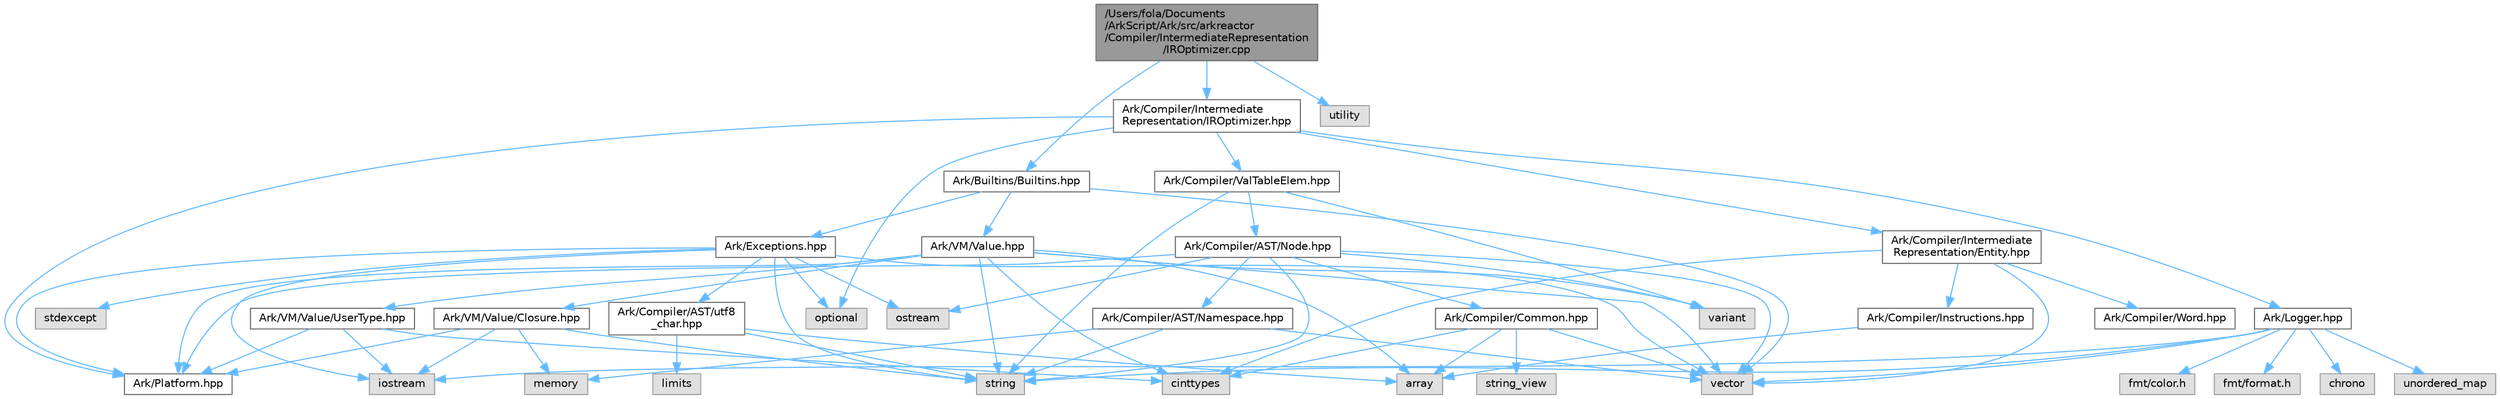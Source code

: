 digraph "/Users/fola/Documents/ArkScript/Ark/src/arkreactor/Compiler/IntermediateRepresentation/IROptimizer.cpp"
{
 // INTERACTIVE_SVG=YES
 // LATEX_PDF_SIZE
  bgcolor="transparent";
  edge [fontname=Helvetica,fontsize=10,labelfontname=Helvetica,labelfontsize=10];
  node [fontname=Helvetica,fontsize=10,shape=box,height=0.2,width=0.4];
  Node1 [id="Node000001",label="/Users/fola/Documents\l/ArkScript/Ark/src/arkreactor\l/Compiler/IntermediateRepresentation\l/IROptimizer.cpp",height=0.2,width=0.4,color="gray40", fillcolor="grey60", style="filled", fontcolor="black",tooltip=" "];
  Node1 -> Node2 [id="edge1_Node000001_Node000002",color="steelblue1",style="solid",tooltip=" "];
  Node2 [id="Node000002",label="Ark/Compiler/Intermediate\lRepresentation/IROptimizer.hpp",height=0.2,width=0.4,color="grey40", fillcolor="white", style="filled",URL="$d0/de2/IROptimizer_8hpp.html",tooltip="Optimize IR based on IR entity grouped by 2 (or more)"];
  Node2 -> Node3 [id="edge2_Node000002_Node000003",color="steelblue1",style="solid",tooltip=" "];
  Node3 [id="Node000003",label="Ark/Platform.hpp",height=0.2,width=0.4,color="grey40", fillcolor="white", style="filled",URL="$d5/d40/Platform_8hpp.html",tooltip="ArkScript configuration macros."];
  Node2 -> Node4 [id="edge3_Node000002_Node000004",color="steelblue1",style="solid",tooltip=" "];
  Node4 [id="Node000004",label="Ark/Logger.hpp",height=0.2,width=0.4,color="grey40", fillcolor="white", style="filled",URL="$d9/d11/Logger_8hpp.html",tooltip="Internal logger."];
  Node4 -> Node5 [id="edge4_Node000004_Node000005",color="steelblue1",style="solid",tooltip=" "];
  Node5 [id="Node000005",label="iostream",height=0.2,width=0.4,color="grey60", fillcolor="#E0E0E0", style="filled",tooltip=" "];
  Node4 -> Node6 [id="edge5_Node000004_Node000006",color="steelblue1",style="solid",tooltip=" "];
  Node6 [id="Node000006",label="fmt/format.h",height=0.2,width=0.4,color="grey60", fillcolor="#E0E0E0", style="filled",tooltip=" "];
  Node4 -> Node7 [id="edge6_Node000004_Node000007",color="steelblue1",style="solid",tooltip=" "];
  Node7 [id="Node000007",label="string",height=0.2,width=0.4,color="grey60", fillcolor="#E0E0E0", style="filled",tooltip=" "];
  Node4 -> Node8 [id="edge7_Node000004_Node000008",color="steelblue1",style="solid",tooltip=" "];
  Node8 [id="Node000008",label="chrono",height=0.2,width=0.4,color="grey60", fillcolor="#E0E0E0", style="filled",tooltip=" "];
  Node4 -> Node9 [id="edge8_Node000004_Node000009",color="steelblue1",style="solid",tooltip=" "];
  Node9 [id="Node000009",label="vector",height=0.2,width=0.4,color="grey60", fillcolor="#E0E0E0", style="filled",tooltip=" "];
  Node4 -> Node10 [id="edge9_Node000004_Node000010",color="steelblue1",style="solid",tooltip=" "];
  Node10 [id="Node000010",label="unordered_map",height=0.2,width=0.4,color="grey60", fillcolor="#E0E0E0", style="filled",tooltip=" "];
  Node4 -> Node11 [id="edge10_Node000004_Node000011",color="steelblue1",style="solid",tooltip=" "];
  Node11 [id="Node000011",label="fmt/color.h",height=0.2,width=0.4,color="grey60", fillcolor="#E0E0E0", style="filled",tooltip=" "];
  Node2 -> Node12 [id="edge11_Node000002_Node000012",color="steelblue1",style="solid",tooltip=" "];
  Node12 [id="Node000012",label="Ark/Compiler/ValTableElem.hpp",height=0.2,width=0.4,color="grey40", fillcolor="white", style="filled",URL="$dd/de7/ValTableElem_8hpp.html",tooltip="The basic value type handled by the compiler."];
  Node12 -> Node13 [id="edge12_Node000012_Node000013",color="steelblue1",style="solid",tooltip=" "];
  Node13 [id="Node000013",label="variant",height=0.2,width=0.4,color="grey60", fillcolor="#E0E0E0", style="filled",tooltip=" "];
  Node12 -> Node7 [id="edge13_Node000012_Node000007",color="steelblue1",style="solid",tooltip=" "];
  Node12 -> Node14 [id="edge14_Node000012_Node000014",color="steelblue1",style="solid",tooltip=" "];
  Node14 [id="Node000014",label="Ark/Compiler/AST/Node.hpp",height=0.2,width=0.4,color="grey40", fillcolor="white", style="filled",URL="$d7/dc6/Node_8hpp.html",tooltip="AST node used by the parser, optimizer and compiler."];
  Node14 -> Node13 [id="edge15_Node000014_Node000013",color="steelblue1",style="solid",tooltip=" "];
  Node14 -> Node15 [id="edge16_Node000014_Node000015",color="steelblue1",style="solid",tooltip=" "];
  Node15 [id="Node000015",label="ostream",height=0.2,width=0.4,color="grey60", fillcolor="#E0E0E0", style="filled",tooltip=" "];
  Node14 -> Node7 [id="edge17_Node000014_Node000007",color="steelblue1",style="solid",tooltip=" "];
  Node14 -> Node9 [id="edge18_Node000014_Node000009",color="steelblue1",style="solid",tooltip=" "];
  Node14 -> Node16 [id="edge19_Node000014_Node000016",color="steelblue1",style="solid",tooltip=" "];
  Node16 [id="Node000016",label="Ark/Compiler/AST/Namespace.hpp",height=0.2,width=0.4,color="grey40", fillcolor="white", style="filled",URL="$da/d33/Namespace_8hpp.html",tooltip=" "];
  Node16 -> Node7 [id="edge20_Node000016_Node000007",color="steelblue1",style="solid",tooltip=" "];
  Node16 -> Node9 [id="edge21_Node000016_Node000009",color="steelblue1",style="solid",tooltip=" "];
  Node16 -> Node17 [id="edge22_Node000016_Node000017",color="steelblue1",style="solid",tooltip=" "];
  Node17 [id="Node000017",label="memory",height=0.2,width=0.4,color="grey60", fillcolor="#E0E0E0", style="filled",tooltip=" "];
  Node14 -> Node18 [id="edge23_Node000014_Node000018",color="steelblue1",style="solid",tooltip=" "];
  Node18 [id="Node000018",label="Ark/Compiler/Common.hpp",height=0.2,width=0.4,color="grey40", fillcolor="white", style="filled",URL="$d8/ddd/Common_8hpp.html",tooltip="Common code for the compiler."];
  Node18 -> Node19 [id="edge24_Node000018_Node000019",color="steelblue1",style="solid",tooltip=" "];
  Node19 [id="Node000019",label="array",height=0.2,width=0.4,color="grey60", fillcolor="#E0E0E0", style="filled",tooltip=" "];
  Node18 -> Node20 [id="edge25_Node000018_Node000020",color="steelblue1",style="solid",tooltip=" "];
  Node20 [id="Node000020",label="string_view",height=0.2,width=0.4,color="grey60", fillcolor="#E0E0E0", style="filled",tooltip=" "];
  Node18 -> Node9 [id="edge26_Node000018_Node000009",color="steelblue1",style="solid",tooltip=" "];
  Node18 -> Node21 [id="edge27_Node000018_Node000021",color="steelblue1",style="solid",tooltip=" "];
  Node21 [id="Node000021",label="cinttypes",height=0.2,width=0.4,color="grey60", fillcolor="#E0E0E0", style="filled",tooltip=" "];
  Node14 -> Node3 [id="edge28_Node000014_Node000003",color="steelblue1",style="solid",tooltip=" "];
  Node2 -> Node22 [id="edge29_Node000002_Node000022",color="steelblue1",style="solid",tooltip=" "];
  Node22 [id="Node000022",label="Ark/Compiler/Intermediate\lRepresentation/Entity.hpp",height=0.2,width=0.4,color="grey40", fillcolor="white", style="filled",URL="$de/da6/Entity_8hpp.html",tooltip="An entity in the IR is a bundle of information."];
  Node22 -> Node21 [id="edge30_Node000022_Node000021",color="steelblue1",style="solid",tooltip=" "];
  Node22 -> Node9 [id="edge31_Node000022_Node000009",color="steelblue1",style="solid",tooltip=" "];
  Node22 -> Node23 [id="edge32_Node000022_Node000023",color="steelblue1",style="solid",tooltip=" "];
  Node23 [id="Node000023",label="Ark/Compiler/Word.hpp",height=0.2,width=0.4,color="grey40", fillcolor="white", style="filled",URL="$db/d53/Word_8hpp.html",tooltip="Describe an instruction and its immediate argument."];
  Node22 -> Node24 [id="edge33_Node000022_Node000024",color="steelblue1",style="solid",tooltip=" "];
  Node24 [id="Node000024",label="Ark/Compiler/Instructions.hpp",height=0.2,width=0.4,color="grey40", fillcolor="white", style="filled",URL="$d8/daa/Instructions_8hpp.html",tooltip="The different instructions used by the compiler and virtual machine."];
  Node24 -> Node19 [id="edge34_Node000024_Node000019",color="steelblue1",style="solid",tooltip=" "];
  Node2 -> Node25 [id="edge35_Node000002_Node000025",color="steelblue1",style="solid",tooltip=" "];
  Node25 [id="Node000025",label="optional",height=0.2,width=0.4,color="grey60", fillcolor="#E0E0E0", style="filled",tooltip=" "];
  Node1 -> Node26 [id="edge36_Node000001_Node000026",color="steelblue1",style="solid",tooltip=" "];
  Node26 [id="Node000026",label="utility",height=0.2,width=0.4,color="grey60", fillcolor="#E0E0E0", style="filled",tooltip=" "];
  Node1 -> Node27 [id="edge37_Node000001_Node000027",color="steelblue1",style="solid",tooltip=" "];
  Node27 [id="Node000027",label="Ark/Builtins/Builtins.hpp",height=0.2,width=0.4,color="grey40", fillcolor="white", style="filled",URL="$da/d84/Builtins_8hpp.html",tooltip="Host the declaration of all the ArkScript builtins."];
  Node27 -> Node9 [id="edge38_Node000027_Node000009",color="steelblue1",style="solid",tooltip=" "];
  Node27 -> Node28 [id="edge39_Node000027_Node000028",color="steelblue1",style="solid",tooltip=" "];
  Node28 [id="Node000028",label="Ark/VM/Value.hpp",height=0.2,width=0.4,color="grey40", fillcolor="white", style="filled",URL="$de/dfd/Value_8hpp.html",tooltip=" "];
  Node28 -> Node9 [id="edge40_Node000028_Node000009",color="steelblue1",style="solid",tooltip=" "];
  Node28 -> Node13 [id="edge41_Node000028_Node000013",color="steelblue1",style="solid",tooltip=" "];
  Node28 -> Node7 [id="edge42_Node000028_Node000007",color="steelblue1",style="solid",tooltip=" "];
  Node28 -> Node21 [id="edge43_Node000028_Node000021",color="steelblue1",style="solid",tooltip=" "];
  Node28 -> Node19 [id="edge44_Node000028_Node000019",color="steelblue1",style="solid",tooltip=" "];
  Node28 -> Node29 [id="edge45_Node000028_Node000029",color="steelblue1",style="solid",tooltip=" "];
  Node29 [id="Node000029",label="Ark/VM/Value/Closure.hpp",height=0.2,width=0.4,color="grey40", fillcolor="white", style="filled",URL="$dc/dd5/Closure_8hpp.html",tooltip="Subtype of the value type, handling closures."];
  Node29 -> Node17 [id="edge46_Node000029_Node000017",color="steelblue1",style="solid",tooltip=" "];
  Node29 -> Node5 [id="edge47_Node000029_Node000005",color="steelblue1",style="solid",tooltip=" "];
  Node29 -> Node7 [id="edge48_Node000029_Node000007",color="steelblue1",style="solid",tooltip=" "];
  Node29 -> Node3 [id="edge49_Node000029_Node000003",color="steelblue1",style="solid",tooltip=" "];
  Node28 -> Node30 [id="edge50_Node000028_Node000030",color="steelblue1",style="solid",tooltip=" "];
  Node30 [id="Node000030",label="Ark/VM/Value/UserType.hpp",height=0.2,width=0.4,color="grey40", fillcolor="white", style="filled",URL="$dc/d3d/UserType_8hpp.html",tooltip="Subtype of the value, capable of handling any C++ type."];
  Node30 -> Node5 [id="edge51_Node000030_Node000005",color="steelblue1",style="solid",tooltip=" "];
  Node30 -> Node21 [id="edge52_Node000030_Node000021",color="steelblue1",style="solid",tooltip=" "];
  Node30 -> Node3 [id="edge53_Node000030_Node000003",color="steelblue1",style="solid",tooltip=" "];
  Node28 -> Node3 [id="edge54_Node000028_Node000003",color="steelblue1",style="solid",tooltip=" "];
  Node27 -> Node31 [id="edge55_Node000027_Node000031",color="steelblue1",style="solid",tooltip=" "];
  Node31 [id="Node000031",label="Ark/Exceptions.hpp",height=0.2,width=0.4,color="grey40", fillcolor="white", style="filled",URL="$d2/de9/Exceptions_8hpp.html",tooltip="ArkScript homemade exceptions."];
  Node31 -> Node7 [id="edge56_Node000031_Node000007",color="steelblue1",style="solid",tooltip=" "];
  Node31 -> Node9 [id="edge57_Node000031_Node000009",color="steelblue1",style="solid",tooltip=" "];
  Node31 -> Node32 [id="edge58_Node000031_Node000032",color="steelblue1",style="solid",tooltip=" "];
  Node32 [id="Node000032",label="stdexcept",height=0.2,width=0.4,color="grey60", fillcolor="#E0E0E0", style="filled",tooltip=" "];
  Node31 -> Node25 [id="edge59_Node000031_Node000025",color="steelblue1",style="solid",tooltip=" "];
  Node31 -> Node15 [id="edge60_Node000031_Node000015",color="steelblue1",style="solid",tooltip=" "];
  Node31 -> Node5 [id="edge61_Node000031_Node000005",color="steelblue1",style="solid",tooltip=" "];
  Node31 -> Node33 [id="edge62_Node000031_Node000033",color="steelblue1",style="solid",tooltip=" "];
  Node33 [id="Node000033",label="Ark/Compiler/AST/utf8\l_char.hpp",height=0.2,width=0.4,color="grey40", fillcolor="white", style="filled",URL="$db/d4e/utf8__char_8hpp.html",tooltip=" "];
  Node33 -> Node19 [id="edge63_Node000033_Node000019",color="steelblue1",style="solid",tooltip=" "];
  Node33 -> Node7 [id="edge64_Node000033_Node000007",color="steelblue1",style="solid",tooltip=" "];
  Node33 -> Node34 [id="edge65_Node000033_Node000034",color="steelblue1",style="solid",tooltip=" "];
  Node34 [id="Node000034",label="limits",height=0.2,width=0.4,color="grey60", fillcolor="#E0E0E0", style="filled",tooltip=" "];
  Node31 -> Node3 [id="edge66_Node000031_Node000003",color="steelblue1",style="solid",tooltip=" "];
}
